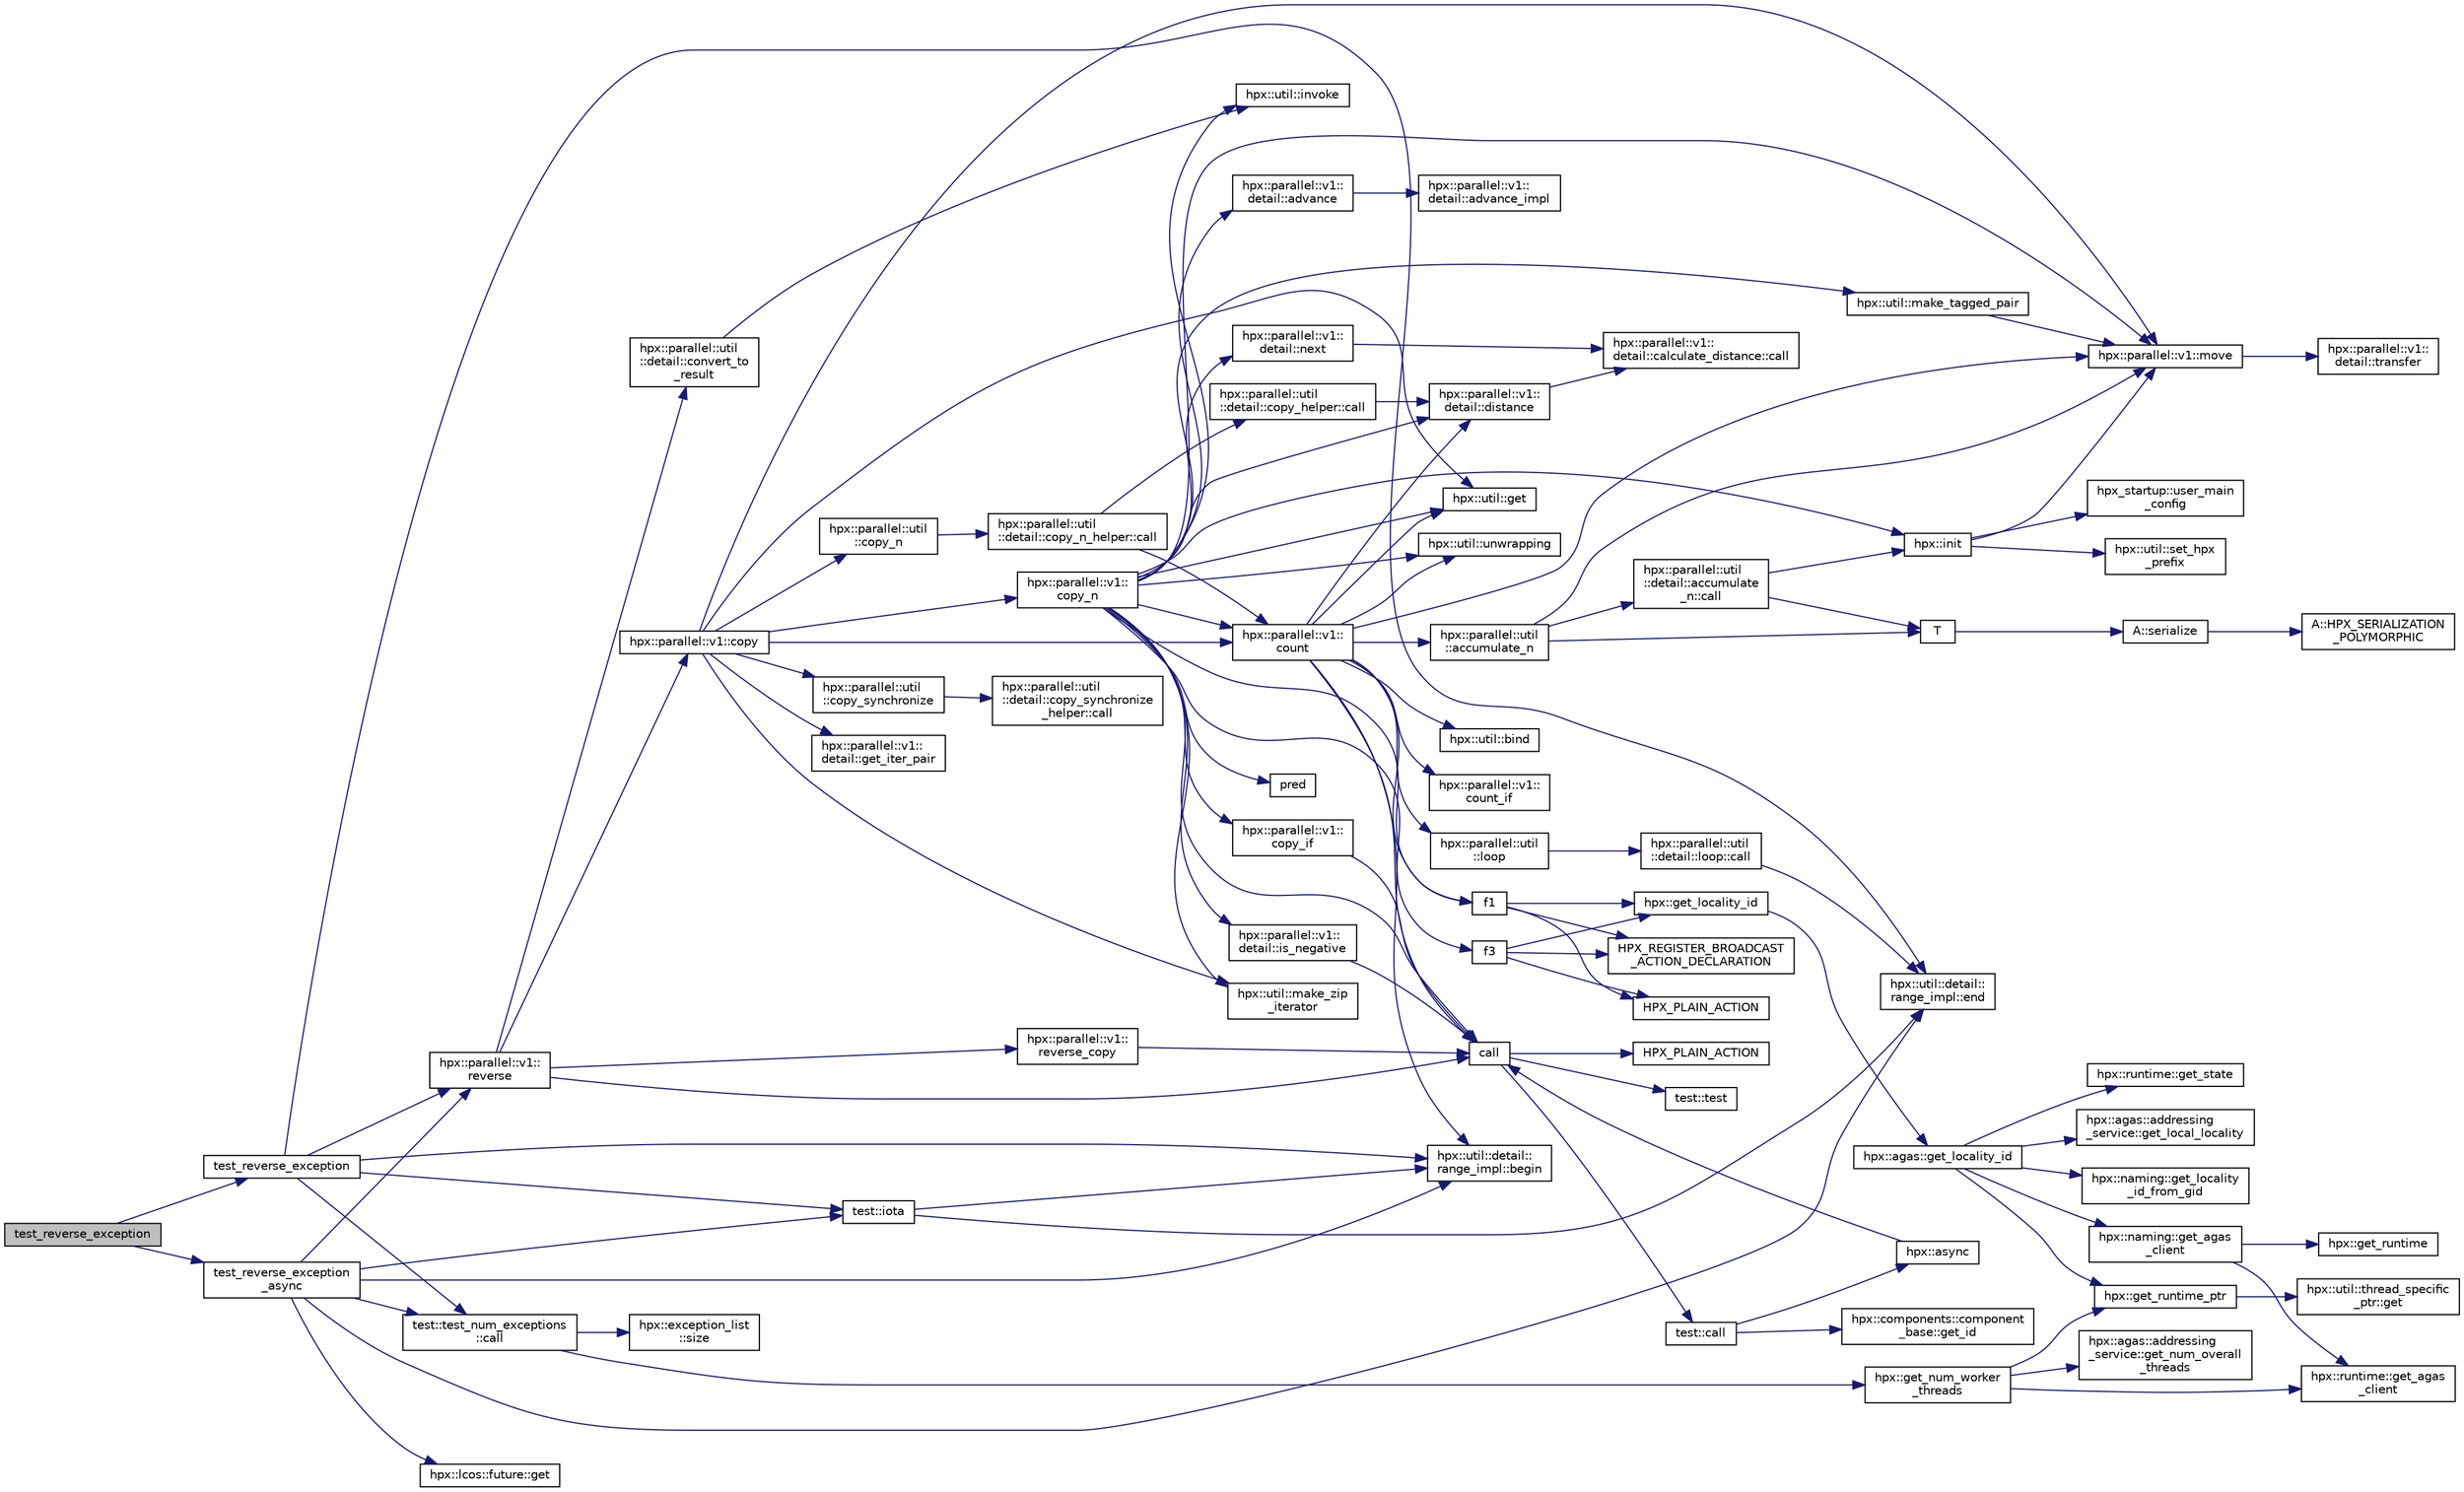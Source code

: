 digraph "test_reverse_exception"
{
  edge [fontname="Helvetica",fontsize="10",labelfontname="Helvetica",labelfontsize="10"];
  node [fontname="Helvetica",fontsize="10",shape=record];
  rankdir="LR";
  Node502 [label="test_reverse_exception",height=0.2,width=0.4,color="black", fillcolor="grey75", style="filled", fontcolor="black"];
  Node502 -> Node503 [color="midnightblue",fontsize="10",style="solid",fontname="Helvetica"];
  Node503 [label="test_reverse_exception",height=0.2,width=0.4,color="black", fillcolor="white", style="filled",URL="$d8/dc4/reverse_8cpp.html#a3fc488f688ffcc2638e75651d05ce0a1"];
  Node503 -> Node504 [color="midnightblue",fontsize="10",style="solid",fontname="Helvetica"];
  Node504 [label="test::iota",height=0.2,width=0.4,color="black", fillcolor="white", style="filled",URL="$df/d04/namespacetest.html#abdbbc37e6fb67287495e853a554c493a"];
  Node504 -> Node505 [color="midnightblue",fontsize="10",style="solid",fontname="Helvetica"];
  Node505 [label="hpx::util::detail::\lrange_impl::begin",height=0.2,width=0.4,color="black", fillcolor="white", style="filled",URL="$d4/d4a/namespacehpx_1_1util_1_1detail_1_1range__impl.html#a31e165df2b865cdd961f35ce938db41a"];
  Node504 -> Node506 [color="midnightblue",fontsize="10",style="solid",fontname="Helvetica"];
  Node506 [label="hpx::util::detail::\lrange_impl::end",height=0.2,width=0.4,color="black", fillcolor="white", style="filled",URL="$d4/d4a/namespacehpx_1_1util_1_1detail_1_1range__impl.html#afb2ea48b0902f52ee4d8b764807b4316"];
  Node503 -> Node505 [color="midnightblue",fontsize="10",style="solid",fontname="Helvetica"];
  Node503 -> Node506 [color="midnightblue",fontsize="10",style="solid",fontname="Helvetica"];
  Node503 -> Node507 [color="midnightblue",fontsize="10",style="solid",fontname="Helvetica"];
  Node507 [label="hpx::parallel::v1::\lreverse",height=0.2,width=0.4,color="black", fillcolor="white", style="filled",URL="$db/db9/namespacehpx_1_1parallel_1_1v1.html#a6bbf1266e4c8218912dd6b0f4e45af81"];
  Node507 -> Node508 [color="midnightblue",fontsize="10",style="solid",fontname="Helvetica"];
  Node508 [label="call",height=0.2,width=0.4,color="black", fillcolor="white", style="filled",URL="$d2/d67/promise__1620_8cpp.html#a58357f0b82bc761e1d0b9091ed563a70"];
  Node508 -> Node509 [color="midnightblue",fontsize="10",style="solid",fontname="Helvetica"];
  Node509 [label="test::test",height=0.2,width=0.4,color="black", fillcolor="white", style="filled",URL="$d8/d89/structtest.html#ab42d5ece712d716b04cb3f686f297a26"];
  Node508 -> Node510 [color="midnightblue",fontsize="10",style="solid",fontname="Helvetica"];
  Node510 [label="HPX_PLAIN_ACTION",height=0.2,width=0.4,color="black", fillcolor="white", style="filled",URL="$d2/d67/promise__1620_8cpp.html#ab96aab827a4b1fcaf66cfe0ba83fef23"];
  Node508 -> Node511 [color="midnightblue",fontsize="10",style="solid",fontname="Helvetica"];
  Node511 [label="test::call",height=0.2,width=0.4,color="black", fillcolor="white", style="filled",URL="$d8/d89/structtest.html#aeb29e7ed6518b9426ccf1344c52620ae"];
  Node511 -> Node512 [color="midnightblue",fontsize="10",style="solid",fontname="Helvetica"];
  Node512 [label="hpx::async",height=0.2,width=0.4,color="black", fillcolor="white", style="filled",URL="$d8/d83/namespacehpx.html#acb7d8e37b73b823956ce144f9a57eaa4"];
  Node512 -> Node508 [color="midnightblue",fontsize="10",style="solid",fontname="Helvetica"];
  Node511 -> Node513 [color="midnightblue",fontsize="10",style="solid",fontname="Helvetica"];
  Node513 [label="hpx::components::component\l_base::get_id",height=0.2,width=0.4,color="black", fillcolor="white", style="filled",URL="$d2/de6/classhpx_1_1components_1_1component__base.html#a4c8fd93514039bdf01c48d66d82b19cd"];
  Node507 -> Node514 [color="midnightblue",fontsize="10",style="solid",fontname="Helvetica"];
  Node514 [label="hpx::parallel::v1::\lreverse_copy",height=0.2,width=0.4,color="black", fillcolor="white", style="filled",URL="$db/db9/namespacehpx_1_1parallel_1_1v1.html#aedd09ef40f3bfef90c556a9a8fc20c7c"];
  Node514 -> Node508 [color="midnightblue",fontsize="10",style="solid",fontname="Helvetica"];
  Node507 -> Node515 [color="midnightblue",fontsize="10",style="solid",fontname="Helvetica"];
  Node515 [label="hpx::parallel::util\l::detail::convert_to\l_result",height=0.2,width=0.4,color="black", fillcolor="white", style="filled",URL="$db/d3e/namespacehpx_1_1parallel_1_1util_1_1detail.html#a638597f2ae0d53368cad30a6047f748e"];
  Node515 -> Node516 [color="midnightblue",fontsize="10",style="solid",fontname="Helvetica"];
  Node516 [label="hpx::util::invoke",height=0.2,width=0.4,color="black", fillcolor="white", style="filled",URL="$df/dad/namespacehpx_1_1util.html#a9ed3f52b36e725e476dbf5099134ed3d"];
  Node507 -> Node517 [color="midnightblue",fontsize="10",style="solid",fontname="Helvetica"];
  Node517 [label="hpx::parallel::v1::copy",height=0.2,width=0.4,color="black", fillcolor="white", style="filled",URL="$db/db9/namespacehpx_1_1parallel_1_1v1.html#a502f993845638113034b4a1629b7a3c7"];
  Node517 -> Node518 [color="midnightblue",fontsize="10",style="solid",fontname="Helvetica"];
  Node518 [label="hpx::parallel::v1::\lcopy_n",height=0.2,width=0.4,color="black", fillcolor="white", style="filled",URL="$db/db9/namespacehpx_1_1parallel_1_1v1.html#a62b381b00123e950f7cd81ae9b16c4a6"];
  Node518 -> Node519 [color="midnightblue",fontsize="10",style="solid",fontname="Helvetica"];
  Node519 [label="hpx::util::make_tagged_pair",height=0.2,width=0.4,color="black", fillcolor="white", style="filled",URL="$df/dad/namespacehpx_1_1util.html#afa71e8b7f4f559051a5ff14a508c543c"];
  Node519 -> Node520 [color="midnightblue",fontsize="10",style="solid",fontname="Helvetica"];
  Node520 [label="hpx::parallel::v1::move",height=0.2,width=0.4,color="black", fillcolor="white", style="filled",URL="$db/db9/namespacehpx_1_1parallel_1_1v1.html#aa7c4ede081ce786c9d1eb1adff495cfc"];
  Node520 -> Node521 [color="midnightblue",fontsize="10",style="solid",fontname="Helvetica"];
  Node521 [label="hpx::parallel::v1::\ldetail::transfer",height=0.2,width=0.4,color="black", fillcolor="white", style="filled",URL="$d2/ddd/namespacehpx_1_1parallel_1_1v1_1_1detail.html#ab1b56a05e1885ca7cc7ffa1804dd2f3c"];
  Node518 -> Node522 [color="midnightblue",fontsize="10",style="solid",fontname="Helvetica"];
  Node522 [label="hpx::parallel::v1::\ldetail::is_negative",height=0.2,width=0.4,color="black", fillcolor="white", style="filled",URL="$d2/ddd/namespacehpx_1_1parallel_1_1v1_1_1detail.html#adf2e40fc4b20ad0fd442ee3118a4d527"];
  Node522 -> Node508 [color="midnightblue",fontsize="10",style="solid",fontname="Helvetica"];
  Node518 -> Node523 [color="midnightblue",fontsize="10",style="solid",fontname="Helvetica"];
  Node523 [label="hpx::util::get",height=0.2,width=0.4,color="black", fillcolor="white", style="filled",URL="$df/dad/namespacehpx_1_1util.html#a5cbd3c41f03f4d4acaedaa4777e3cc02"];
  Node518 -> Node508 [color="midnightblue",fontsize="10",style="solid",fontname="Helvetica"];
  Node518 -> Node524 [color="midnightblue",fontsize="10",style="solid",fontname="Helvetica"];
  Node524 [label="pred",height=0.2,width=0.4,color="black", fillcolor="white", style="filled",URL="$dc/d8b/cxx11__std__thread_8cpp.html#a31ff3168522b47b050989c5e07dd8408"];
  Node518 -> Node516 [color="midnightblue",fontsize="10",style="solid",fontname="Helvetica"];
  Node518 -> Node525 [color="midnightblue",fontsize="10",style="solid",fontname="Helvetica"];
  Node525 [label="hpx::parallel::v1::\lcopy_if",height=0.2,width=0.4,color="black", fillcolor="white", style="filled",URL="$db/db9/namespacehpx_1_1parallel_1_1v1.html#a9a749519e8f71f886d23aecb6ceaaf8a"];
  Node525 -> Node508 [color="midnightblue",fontsize="10",style="solid",fontname="Helvetica"];
  Node518 -> Node526 [color="midnightblue",fontsize="10",style="solid",fontname="Helvetica"];
  Node526 [label="hpx::parallel::v1::\lcount",height=0.2,width=0.4,color="black", fillcolor="white", style="filled",URL="$db/db9/namespacehpx_1_1parallel_1_1v1.html#a19d058114a2bd44801aab4176b188e23"];
  Node526 -> Node527 [color="midnightblue",fontsize="10",style="solid",fontname="Helvetica"];
  Node527 [label="hpx::parallel::v1::\lcount_if",height=0.2,width=0.4,color="black", fillcolor="white", style="filled",URL="$db/db9/namespacehpx_1_1parallel_1_1v1.html#ad836ff017ec208c2d6388a9b47b05ce0"];
  Node526 -> Node528 [color="midnightblue",fontsize="10",style="solid",fontname="Helvetica"];
  Node528 [label="f1",height=0.2,width=0.4,color="black", fillcolor="white", style="filled",URL="$d8/d8b/broadcast_8cpp.html#a1751fbd41f2529b84514a9dbd767959a"];
  Node528 -> Node529 [color="midnightblue",fontsize="10",style="solid",fontname="Helvetica"];
  Node529 [label="hpx::get_locality_id",height=0.2,width=0.4,color="black", fillcolor="white", style="filled",URL="$d8/d83/namespacehpx.html#a158d7c54a657bb364c1704033010697b",tooltip="Return the number of the locality this function is being called from. "];
  Node529 -> Node530 [color="midnightblue",fontsize="10",style="solid",fontname="Helvetica"];
  Node530 [label="hpx::agas::get_locality_id",height=0.2,width=0.4,color="black", fillcolor="white", style="filled",URL="$dc/d54/namespacehpx_1_1agas.html#a491cc2ddecdf0f1a9129900caa6a4d3e"];
  Node530 -> Node531 [color="midnightblue",fontsize="10",style="solid",fontname="Helvetica"];
  Node531 [label="hpx::get_runtime_ptr",height=0.2,width=0.4,color="black", fillcolor="white", style="filled",URL="$d8/d83/namespacehpx.html#af29daf2bb3e01b4d6495a1742b6cce64"];
  Node531 -> Node532 [color="midnightblue",fontsize="10",style="solid",fontname="Helvetica"];
  Node532 [label="hpx::util::thread_specific\l_ptr::get",height=0.2,width=0.4,color="black", fillcolor="white", style="filled",URL="$d4/d4c/structhpx_1_1util_1_1thread__specific__ptr.html#a3b27d8520710478aa41d1f74206bdba9"];
  Node530 -> Node533 [color="midnightblue",fontsize="10",style="solid",fontname="Helvetica"];
  Node533 [label="hpx::runtime::get_state",height=0.2,width=0.4,color="black", fillcolor="white", style="filled",URL="$d0/d7b/classhpx_1_1runtime.html#ab405f80e060dac95d624520f38b0524c"];
  Node530 -> Node534 [color="midnightblue",fontsize="10",style="solid",fontname="Helvetica"];
  Node534 [label="hpx::naming::get_agas\l_client",height=0.2,width=0.4,color="black", fillcolor="white", style="filled",URL="$d4/dc9/namespacehpx_1_1naming.html#a0408fffd5d34b620712a801b0ae3b032"];
  Node534 -> Node535 [color="midnightblue",fontsize="10",style="solid",fontname="Helvetica"];
  Node535 [label="hpx::get_runtime",height=0.2,width=0.4,color="black", fillcolor="white", style="filled",URL="$d8/d83/namespacehpx.html#aef902cc6c7dd3b9fbadf34d1e850a070"];
  Node534 -> Node536 [color="midnightblue",fontsize="10",style="solid",fontname="Helvetica"];
  Node536 [label="hpx::runtime::get_agas\l_client",height=0.2,width=0.4,color="black", fillcolor="white", style="filled",URL="$d0/d7b/classhpx_1_1runtime.html#aeb5dddd30d6b9861669af8ad44d1a96a"];
  Node530 -> Node537 [color="midnightblue",fontsize="10",style="solid",fontname="Helvetica"];
  Node537 [label="hpx::agas::addressing\l_service::get_local_locality",height=0.2,width=0.4,color="black", fillcolor="white", style="filled",URL="$db/d58/structhpx_1_1agas_1_1addressing__service.html#ab52c19a37c2a7a006c6c15f90ad0539c"];
  Node530 -> Node538 [color="midnightblue",fontsize="10",style="solid",fontname="Helvetica"];
  Node538 [label="hpx::naming::get_locality\l_id_from_gid",height=0.2,width=0.4,color="black", fillcolor="white", style="filled",URL="$d4/dc9/namespacehpx_1_1naming.html#a7fd43037784560bd04fda9b49e33529f"];
  Node528 -> Node539 [color="midnightblue",fontsize="10",style="solid",fontname="Helvetica"];
  Node539 [label="HPX_PLAIN_ACTION",height=0.2,width=0.4,color="black", fillcolor="white", style="filled",URL="$d8/d8b/broadcast_8cpp.html#a19685a0394ce6a99351f7a679f6eeefc"];
  Node528 -> Node540 [color="midnightblue",fontsize="10",style="solid",fontname="Helvetica"];
  Node540 [label="HPX_REGISTER_BROADCAST\l_ACTION_DECLARATION",height=0.2,width=0.4,color="black", fillcolor="white", style="filled",URL="$d7/d38/addressing__service_8cpp.html#a573d764d9cb34eec46a4bdffcf07875f"];
  Node526 -> Node541 [color="midnightblue",fontsize="10",style="solid",fontname="Helvetica"];
  Node541 [label="hpx::parallel::util\l::loop",height=0.2,width=0.4,color="black", fillcolor="white", style="filled",URL="$df/dc6/namespacehpx_1_1parallel_1_1util.html#a3f434e00f42929aac85debb8c5782213"];
  Node541 -> Node542 [color="midnightblue",fontsize="10",style="solid",fontname="Helvetica"];
  Node542 [label="hpx::parallel::util\l::detail::loop::call",height=0.2,width=0.4,color="black", fillcolor="white", style="filled",URL="$da/d06/structhpx_1_1parallel_1_1util_1_1detail_1_1loop.html#a5c5e8dbda782f09cdb7bc2509e3bf09e"];
  Node542 -> Node506 [color="midnightblue",fontsize="10",style="solid",fontname="Helvetica"];
  Node526 -> Node543 [color="midnightblue",fontsize="10",style="solid",fontname="Helvetica"];
  Node543 [label="hpx::util::bind",height=0.2,width=0.4,color="black", fillcolor="white", style="filled",URL="$df/dad/namespacehpx_1_1util.html#ad844caedf82a0173d6909d910c3e48c6"];
  Node526 -> Node520 [color="midnightblue",fontsize="10",style="solid",fontname="Helvetica"];
  Node526 -> Node523 [color="midnightblue",fontsize="10",style="solid",fontname="Helvetica"];
  Node526 -> Node508 [color="midnightblue",fontsize="10",style="solid",fontname="Helvetica"];
  Node526 -> Node544 [color="midnightblue",fontsize="10",style="solid",fontname="Helvetica"];
  Node544 [label="hpx::parallel::v1::\ldetail::distance",height=0.2,width=0.4,color="black", fillcolor="white", style="filled",URL="$d2/ddd/namespacehpx_1_1parallel_1_1v1_1_1detail.html#a6bea3c6a5f470cad11f27ee6bab4a33f"];
  Node544 -> Node545 [color="midnightblue",fontsize="10",style="solid",fontname="Helvetica"];
  Node545 [label="hpx::parallel::v1::\ldetail::calculate_distance::call",height=0.2,width=0.4,color="black", fillcolor="white", style="filled",URL="$db/dfa/structhpx_1_1parallel_1_1v1_1_1detail_1_1calculate__distance.html#a950a6627830a7d019ac0e734b0a447bf"];
  Node526 -> Node546 [color="midnightblue",fontsize="10",style="solid",fontname="Helvetica"];
  Node546 [label="hpx::util::unwrapping",height=0.2,width=0.4,color="black", fillcolor="white", style="filled",URL="$df/dad/namespacehpx_1_1util.html#a7529d9ac687684c33403cdd1f9cef8e4"];
  Node526 -> Node547 [color="midnightblue",fontsize="10",style="solid",fontname="Helvetica"];
  Node547 [label="hpx::parallel::util\l::accumulate_n",height=0.2,width=0.4,color="black", fillcolor="white", style="filled",URL="$df/dc6/namespacehpx_1_1parallel_1_1util.html#af19f9a2722f97c2247ea5d0dbb5e2d25"];
  Node547 -> Node548 [color="midnightblue",fontsize="10",style="solid",fontname="Helvetica"];
  Node548 [label="hpx::parallel::util\l::detail::accumulate\l_n::call",height=0.2,width=0.4,color="black", fillcolor="white", style="filled",URL="$d8/d3b/structhpx_1_1parallel_1_1util_1_1detail_1_1accumulate__n.html#a765aceb8ab313fc92f7c4aaf70ccca8f"];
  Node548 -> Node549 [color="midnightblue",fontsize="10",style="solid",fontname="Helvetica"];
  Node549 [label="hpx::init",height=0.2,width=0.4,color="black", fillcolor="white", style="filled",URL="$d8/d83/namespacehpx.html#a3c694ea960b47c56b33351ba16e3d76b",tooltip="Main entry point for launching the HPX runtime system. "];
  Node549 -> Node550 [color="midnightblue",fontsize="10",style="solid",fontname="Helvetica"];
  Node550 [label="hpx::util::set_hpx\l_prefix",height=0.2,width=0.4,color="black", fillcolor="white", style="filled",URL="$df/dad/namespacehpx_1_1util.html#ae40a23c1ba0a48d9304dcf717a95793e"];
  Node549 -> Node551 [color="midnightblue",fontsize="10",style="solid",fontname="Helvetica"];
  Node551 [label="hpx_startup::user_main\l_config",height=0.2,width=0.4,color="black", fillcolor="white", style="filled",URL="$d3/dd2/namespacehpx__startup.html#aaac571d88bd3912a4225a23eb3261637"];
  Node549 -> Node520 [color="midnightblue",fontsize="10",style="solid",fontname="Helvetica"];
  Node548 -> Node552 [color="midnightblue",fontsize="10",style="solid",fontname="Helvetica"];
  Node552 [label="T",height=0.2,width=0.4,color="black", fillcolor="white", style="filled",URL="$db/d33/polymorphic__semiintrusive__template_8cpp.html#ad187658f9cb91c1312b39ae7e896f1ea"];
  Node552 -> Node553 [color="midnightblue",fontsize="10",style="solid",fontname="Helvetica"];
  Node553 [label="A::serialize",height=0.2,width=0.4,color="black", fillcolor="white", style="filled",URL="$d7/da0/struct_a.html#a5f5c287cf471e274ed9dda0da1592212"];
  Node553 -> Node554 [color="midnightblue",fontsize="10",style="solid",fontname="Helvetica"];
  Node554 [label="A::HPX_SERIALIZATION\l_POLYMORPHIC",height=0.2,width=0.4,color="black", fillcolor="white", style="filled",URL="$d7/da0/struct_a.html#ada978cc156cebbafddb1f3aa4c01918c"];
  Node547 -> Node520 [color="midnightblue",fontsize="10",style="solid",fontname="Helvetica"];
  Node547 -> Node552 [color="midnightblue",fontsize="10",style="solid",fontname="Helvetica"];
  Node526 -> Node505 [color="midnightblue",fontsize="10",style="solid",fontname="Helvetica"];
  Node518 -> Node544 [color="midnightblue",fontsize="10",style="solid",fontname="Helvetica"];
  Node518 -> Node549 [color="midnightblue",fontsize="10",style="solid",fontname="Helvetica"];
  Node518 -> Node555 [color="midnightblue",fontsize="10",style="solid",fontname="Helvetica"];
  Node555 [label="hpx::util::make_zip\l_iterator",height=0.2,width=0.4,color="black", fillcolor="white", style="filled",URL="$df/dad/namespacehpx_1_1util.html#a2f68369b316e5699be2c81c04e3ee209"];
  Node518 -> Node528 [color="midnightblue",fontsize="10",style="solid",fontname="Helvetica"];
  Node518 -> Node556 [color="midnightblue",fontsize="10",style="solid",fontname="Helvetica"];
  Node556 [label="f3",height=0.2,width=0.4,color="black", fillcolor="white", style="filled",URL="$d8/d8b/broadcast_8cpp.html#a9bac347cb7dd97427ecd2dd58525b646"];
  Node556 -> Node529 [color="midnightblue",fontsize="10",style="solid",fontname="Helvetica"];
  Node556 -> Node539 [color="midnightblue",fontsize="10",style="solid",fontname="Helvetica"];
  Node556 -> Node540 [color="midnightblue",fontsize="10",style="solid",fontname="Helvetica"];
  Node518 -> Node557 [color="midnightblue",fontsize="10",style="solid",fontname="Helvetica"];
  Node557 [label="hpx::parallel::v1::\ldetail::next",height=0.2,width=0.4,color="black", fillcolor="white", style="filled",URL="$d2/ddd/namespacehpx_1_1parallel_1_1v1_1_1detail.html#a0a6696d8c17a32b8ebfaa496b9ab3332"];
  Node557 -> Node545 [color="midnightblue",fontsize="10",style="solid",fontname="Helvetica"];
  Node518 -> Node558 [color="midnightblue",fontsize="10",style="solid",fontname="Helvetica"];
  Node558 [label="hpx::parallel::v1::\ldetail::advance",height=0.2,width=0.4,color="black", fillcolor="white", style="filled",URL="$d2/ddd/namespacehpx_1_1parallel_1_1v1_1_1detail.html#ad9fca7bce7b3e3c32302967ffc1fb4a4"];
  Node558 -> Node559 [color="midnightblue",fontsize="10",style="solid",fontname="Helvetica"];
  Node559 [label="hpx::parallel::v1::\ldetail::advance_impl",height=0.2,width=0.4,color="black", fillcolor="white", style="filled",URL="$d2/ddd/namespacehpx_1_1parallel_1_1v1_1_1detail.html#ad4fa62ca115927187e4063b65ee5f317"];
  Node518 -> Node520 [color="midnightblue",fontsize="10",style="solid",fontname="Helvetica"];
  Node518 -> Node546 [color="midnightblue",fontsize="10",style="solid",fontname="Helvetica"];
  Node517 -> Node526 [color="midnightblue",fontsize="10",style="solid",fontname="Helvetica"];
  Node517 -> Node560 [color="midnightblue",fontsize="10",style="solid",fontname="Helvetica"];
  Node560 [label="hpx::parallel::util\l::copy_n",height=0.2,width=0.4,color="black", fillcolor="white", style="filled",URL="$df/dc6/namespacehpx_1_1parallel_1_1util.html#ab30b19e9d50f04c88be6cb7408c82987"];
  Node560 -> Node561 [color="midnightblue",fontsize="10",style="solid",fontname="Helvetica"];
  Node561 [label="hpx::parallel::util\l::detail::copy_n_helper::call",height=0.2,width=0.4,color="black", fillcolor="white", style="filled",URL="$de/d50/structhpx_1_1parallel_1_1util_1_1detail_1_1copy__n__helper.html#ae283ae8df16258386dd2aa4d58d4df8e"];
  Node561 -> Node526 [color="midnightblue",fontsize="10",style="solid",fontname="Helvetica"];
  Node561 -> Node562 [color="midnightblue",fontsize="10",style="solid",fontname="Helvetica"];
  Node562 [label="hpx::parallel::util\l::detail::copy_helper::call",height=0.2,width=0.4,color="black", fillcolor="white", style="filled",URL="$db/d59/structhpx_1_1parallel_1_1util_1_1detail_1_1copy__helper.html#ac801832edc0b6a84595880bb4613cb60"];
  Node562 -> Node544 [color="midnightblue",fontsize="10",style="solid",fontname="Helvetica"];
  Node517 -> Node563 [color="midnightblue",fontsize="10",style="solid",fontname="Helvetica"];
  Node563 [label="hpx::parallel::v1::\ldetail::get_iter_pair",height=0.2,width=0.4,color="black", fillcolor="white", style="filled",URL="$d2/ddd/namespacehpx_1_1parallel_1_1v1_1_1detail.html#ac4d3c2918035705998b9b049c5440119"];
  Node517 -> Node555 [color="midnightblue",fontsize="10",style="solid",fontname="Helvetica"];
  Node517 -> Node523 [color="midnightblue",fontsize="10",style="solid",fontname="Helvetica"];
  Node517 -> Node564 [color="midnightblue",fontsize="10",style="solid",fontname="Helvetica"];
  Node564 [label="hpx::parallel::util\l::copy_synchronize",height=0.2,width=0.4,color="black", fillcolor="white", style="filled",URL="$df/dc6/namespacehpx_1_1parallel_1_1util.html#ad33c06f9b1fc663f33b9fb189390e71b"];
  Node564 -> Node565 [color="midnightblue",fontsize="10",style="solid",fontname="Helvetica"];
  Node565 [label="hpx::parallel::util\l::detail::copy_synchronize\l_helper::call",height=0.2,width=0.4,color="black", fillcolor="white", style="filled",URL="$d7/d41/structhpx_1_1parallel_1_1util_1_1detail_1_1copy__synchronize__helper.html#a7c8e8c72844a8fd415b6b3517cc1a224"];
  Node517 -> Node520 [color="midnightblue",fontsize="10",style="solid",fontname="Helvetica"];
  Node503 -> Node566 [color="midnightblue",fontsize="10",style="solid",fontname="Helvetica"];
  Node566 [label="test::test_num_exceptions\l::call",height=0.2,width=0.4,color="black", fillcolor="white", style="filled",URL="$da/ddb/structtest_1_1test__num__exceptions.html#a2c1e3b76f9abd4d358ae0258203b90b7"];
  Node566 -> Node567 [color="midnightblue",fontsize="10",style="solid",fontname="Helvetica"];
  Node567 [label="hpx::exception_list\l::size",height=0.2,width=0.4,color="black", fillcolor="white", style="filled",URL="$d2/def/classhpx_1_1exception__list.html#ae4e3e1b70e8185033656d891749a234e"];
  Node566 -> Node568 [color="midnightblue",fontsize="10",style="solid",fontname="Helvetica"];
  Node568 [label="hpx::get_num_worker\l_threads",height=0.2,width=0.4,color="black", fillcolor="white", style="filled",URL="$d8/d83/namespacehpx.html#ae0cb050327ed37e6863061bd1761409e",tooltip="Return the number of worker OS- threads used to execute HPX threads. "];
  Node568 -> Node531 [color="midnightblue",fontsize="10",style="solid",fontname="Helvetica"];
  Node568 -> Node536 [color="midnightblue",fontsize="10",style="solid",fontname="Helvetica"];
  Node568 -> Node569 [color="midnightblue",fontsize="10",style="solid",fontname="Helvetica"];
  Node569 [label="hpx::agas::addressing\l_service::get_num_overall\l_threads",height=0.2,width=0.4,color="black", fillcolor="white", style="filled",URL="$db/d58/structhpx_1_1agas_1_1addressing__service.html#a55800470ad2b28e283653df58d59ec49"];
  Node502 -> Node570 [color="midnightblue",fontsize="10",style="solid",fontname="Helvetica"];
  Node570 [label="test_reverse_exception\l_async",height=0.2,width=0.4,color="black", fillcolor="white", style="filled",URL="$d8/dc4/reverse_8cpp.html#aa1ef542757feafa7771fd3a91fad9ec3"];
  Node570 -> Node504 [color="midnightblue",fontsize="10",style="solid",fontname="Helvetica"];
  Node570 -> Node505 [color="midnightblue",fontsize="10",style="solid",fontname="Helvetica"];
  Node570 -> Node506 [color="midnightblue",fontsize="10",style="solid",fontname="Helvetica"];
  Node570 -> Node507 [color="midnightblue",fontsize="10",style="solid",fontname="Helvetica"];
  Node570 -> Node571 [color="midnightblue",fontsize="10",style="solid",fontname="Helvetica"];
  Node571 [label="hpx::lcos::future::get",height=0.2,width=0.4,color="black", fillcolor="white", style="filled",URL="$d0/d33/classhpx_1_1lcos_1_1future.html#a8c28269486d5620ac48af349f17bb41c"];
  Node570 -> Node566 [color="midnightblue",fontsize="10",style="solid",fontname="Helvetica"];
}
